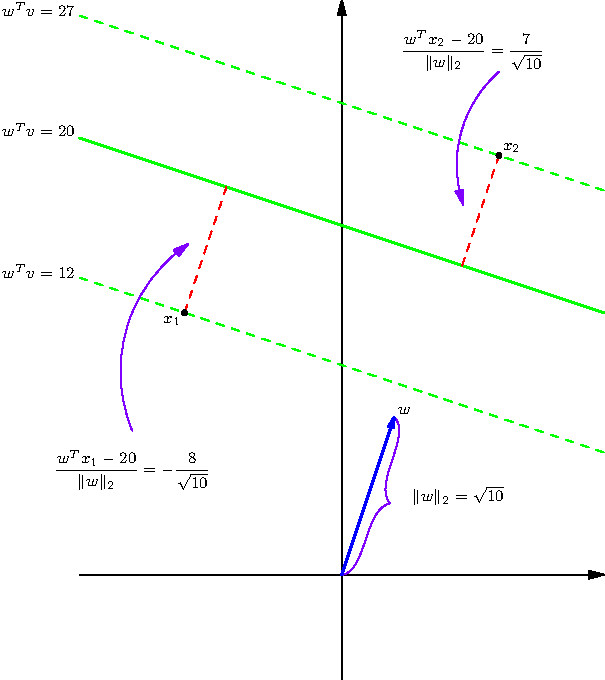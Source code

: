import graph;
import plain;
import contour;
size(12cm);
defaultpen(fontsize(8));
pair w = (1,3), x1 = (-3,5), x2 = (3,8);
real f(real x) { return -w.x/w.y * (x-2*w.x) + 2*w.y; }
real f1(real x) { return -w.x/w.y * (x-x1.x) + x1.y; }
real f2(real x) { return -w.x/w.y * (x-x2.x) + x2.y; }
real xm = -5, xM = 5;
draw(graph(f,xm,xM),p=green+1);
draw(graph(f1,xm,xM),p=green+dashed);
draw(graph(f2,xm,xM),p=green+dashed);
draw(brace(w,(0,0)),p=purple);
draw((0,0)--w,EndArrow(size=5),p=blue+1);
label("$w$",w,NE);
//dot(x1+(a,b),w) = 20 => x1.x+t + 3(x1.y+3t)=20 => t = (20-x1.x-3*x1.y)/10
real t = (20-x1.x-3*x1.y)/10;
real t2 = (20-x2.x-3*x2.y)/10;
//draw(brace(x1,x1+t*w),p=purple);
draw(x1--(x1 + t*w),p=red+dashed);
draw(x2--(x2 + t2*w),p=red+dashed);
dot(x1,p=black+3); dot(x2,p=black+3);
label("$\displaystyle{\frac{w^Tx_1-20}{\|w\|_2}=-\frac{8}{\sqrt{10}}}$",(-4,2));
label("$\displaystyle{\frac{w^Tx_2-20}{\|w\|_2}=\frac{7}{\sqrt{10}}}$",(2.5,10));
draw((-4,2.75)..(-4,5)..((x1+t/2*w)+(-3,1)*.11),EndArrow,p=purple);
draw((3,9.6)..(2.2,8)..((x2+t2/2*w)+(-3,1)*.11),EndArrow,p=purple);
label("$x_1$",x1,SW); label("$x_2$",x2,NE);
label("$\|w\|_2=\sqrt{10}$",(1.25,1.5),E);
label("$w^Tv = 20$",(xm,8.5),W);
label("$w^Tv = 12$",(xm,5.8),W);
label("$w^Tv = 27$",(xm,10.8),W);
xaxis(xmin=xm,xmax=5,EndArrow);
yaxis(ymin=-2,EndArrow);
